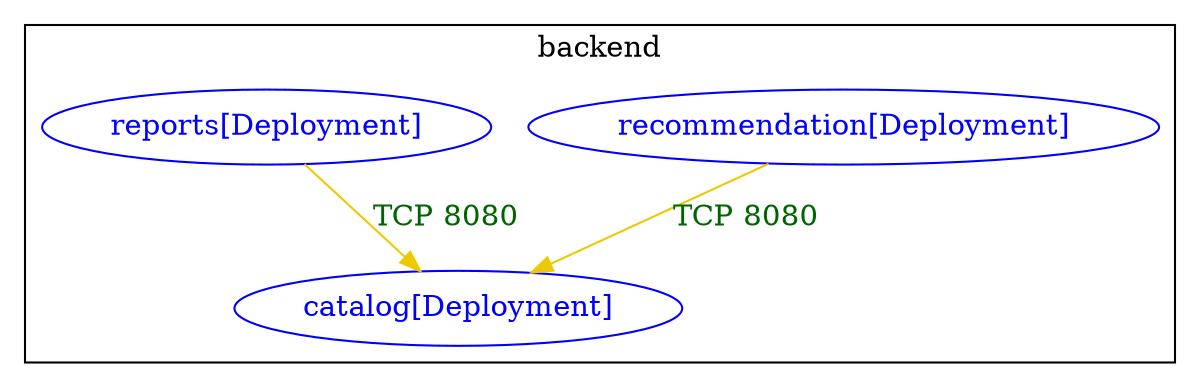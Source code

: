 digraph {
	subgraph "cluster_backend" {
		color="black"
		fontcolor="black"
		"backend/catalog[Deployment]" [label="catalog[Deployment]" color="blue" fontcolor="blue"]
		"backend/recommendation[Deployment]" [label="recommendation[Deployment]" color="blue" fontcolor="blue"]
		"backend/reports[Deployment]" [label="reports[Deployment]" color="blue" fontcolor="blue"]
		label="backend"
	}
	"backend/recommendation[Deployment]" -> "backend/catalog[Deployment]" [label="TCP 8080" color="gold2" fontcolor="darkgreen" weight=1]
	"backend/reports[Deployment]" -> "backend/catalog[Deployment]" [label="TCP 8080" color="gold2" fontcolor="darkgreen" weight=1]
}